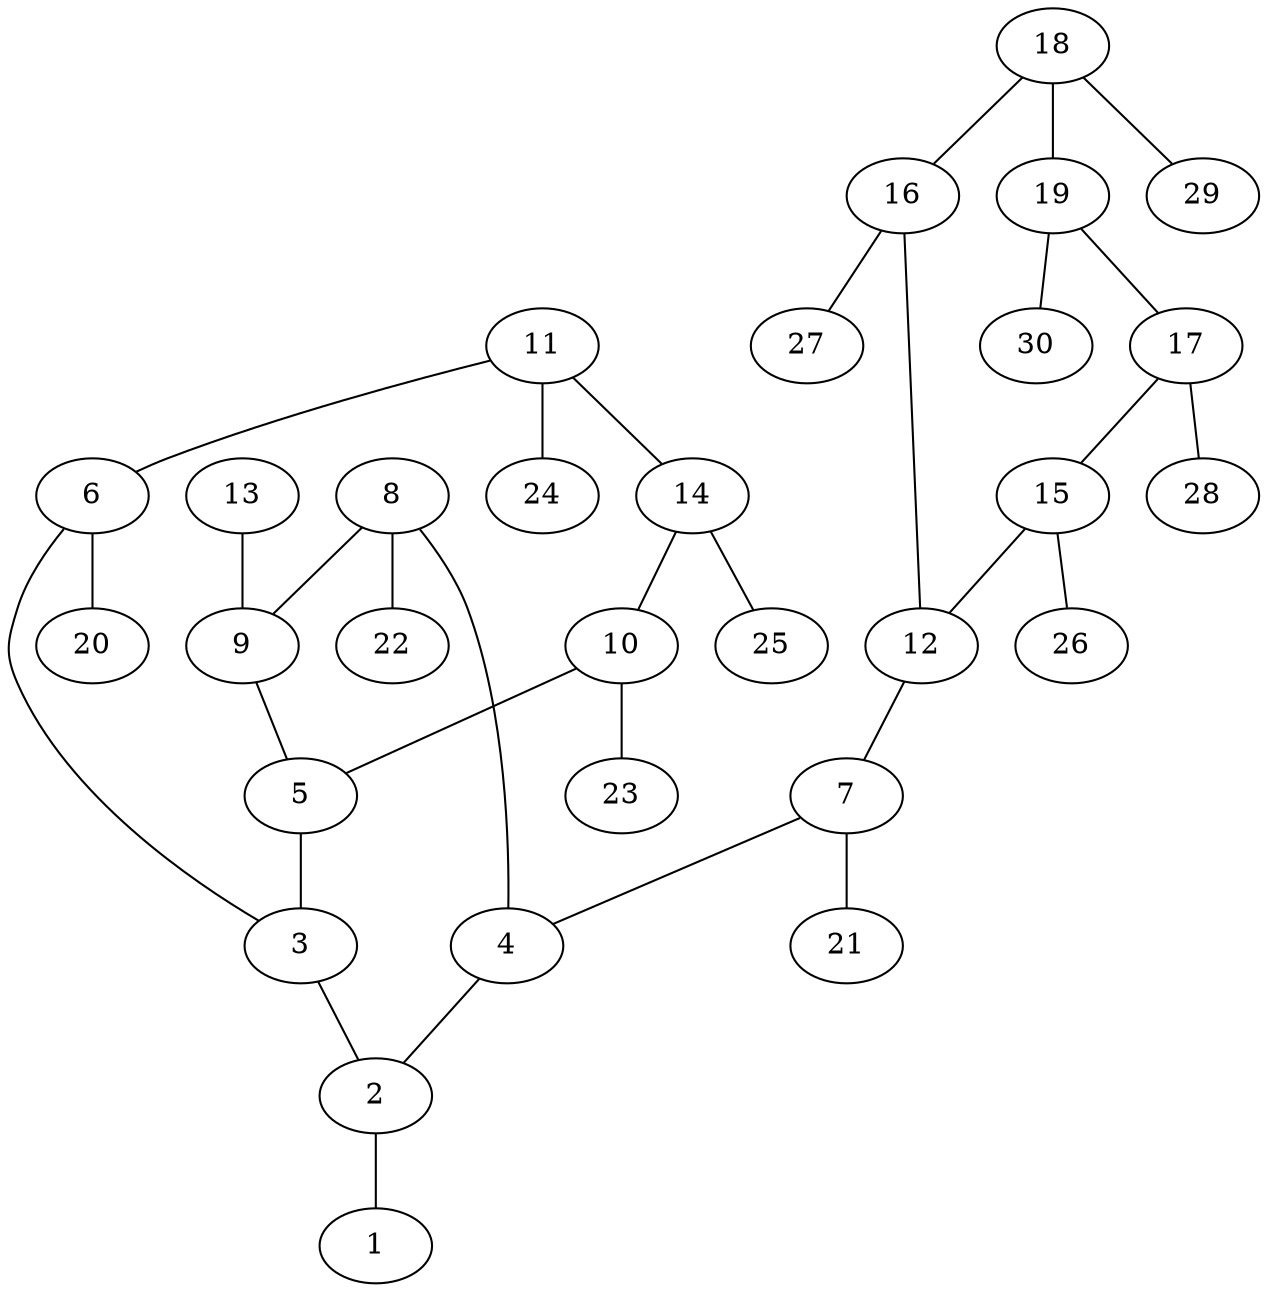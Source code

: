 graph molecule_627 {
	1	 [chem=O];
	2	 [chem=C];
	2 -- 1	 [valence=2];
	3	 [chem=C];
	3 -- 2	 [valence=1];
	4	 [chem=C];
	4 -- 2	 [valence=1];
	5	 [chem=C];
	5 -- 3	 [valence=2];
	6	 [chem=C];
	6 -- 3	 [valence=1];
	20	 [chem=H];
	6 -- 20	 [valence=1];
	7	 [chem=N];
	7 -- 4	 [valence=1];
	21	 [chem=H];
	7 -- 21	 [valence=1];
	8	 [chem=C];
	8 -- 4	 [valence=2];
	9	 [chem=C];
	8 -- 9	 [valence=1];
	22	 [chem=H];
	8 -- 22	 [valence=1];
	9 -- 5	 [valence=1];
	10	 [chem=C];
	10 -- 5	 [valence=1];
	23	 [chem=H];
	10 -- 23	 [valence=1];
	11	 [chem=C];
	11 -- 6	 [valence=2];
	14	 [chem=C];
	11 -- 14	 [valence=1];
	24	 [chem=H];
	11 -- 24	 [valence=1];
	12	 [chem=C];
	12 -- 7	 [valence=1];
	13	 [chem=O];
	13 -- 9	 [valence=2];
	14 -- 10	 [valence=2];
	25	 [chem=H];
	14 -- 25	 [valence=1];
	15	 [chem=C];
	15 -- 12	 [valence=2];
	26	 [chem=H];
	15 -- 26	 [valence=1];
	16	 [chem=C];
	16 -- 12	 [valence=1];
	27	 [chem=H];
	16 -- 27	 [valence=1];
	17	 [chem=C];
	17 -- 15	 [valence=1];
	28	 [chem=H];
	17 -- 28	 [valence=1];
	18	 [chem=C];
	18 -- 16	 [valence=2];
	19	 [chem=C];
	18 -- 19	 [valence=1];
	29	 [chem=H];
	18 -- 29	 [valence=1];
	19 -- 17	 [valence=2];
	30	 [chem=H];
	19 -- 30	 [valence=1];
}
